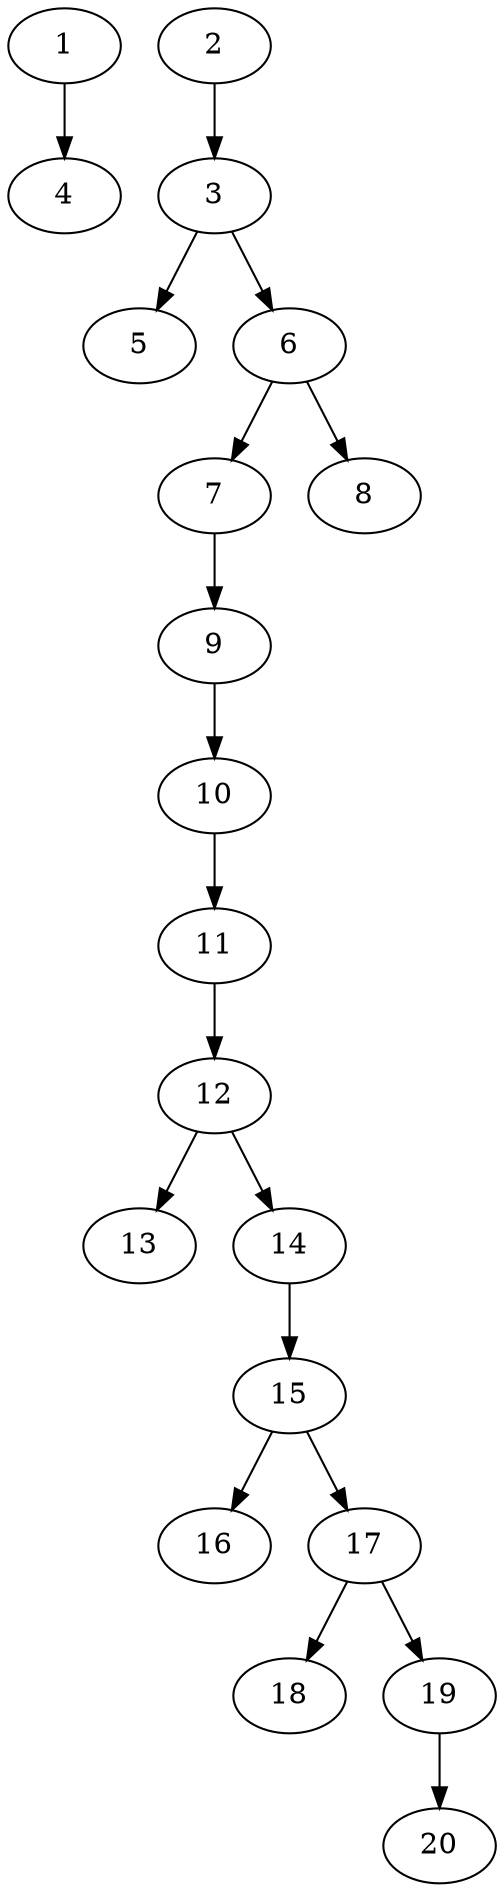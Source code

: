 // DAG (tier=1-easy, mode=data, n=20, ccr=0.311, fat=0.358, density=0.355, regular=0.754, jump=0.041, mindata=1048576, maxdata=8388608)
// DAG automatically generated by daggen at Sun Aug 24 16:33:33 2025
// /home/ermia/Project/Environments/daggen/bin/daggen --dot --ccr 0.311 --fat 0.358 --regular 0.754 --density 0.355 --jump 0.041 --mindata 1048576 --maxdata 8388608 -n 20 
digraph G {
  1 [size="24079485036920832000", alpha="0.11", expect_size="12039742518460416000"]
  1 -> 4 [size ="66709566259200"]
  2 [size="12144403515023390", alpha="0.04", expect_size="6072201757511695"]
  2 -> 3 [size ="408462160822272"]
  3 [size="5350119333311807488", alpha="0.17", expect_size="2675059666655903744"]
  3 -> 5 [size ="24471784128512"]
  3 -> 6 [size ="24471784128512"]
  4 [size="31987842678784000000", alpha="0.18", expect_size="15993921339392000000"]
  5 [size="294886766923784064", alpha="0.06", expect_size="147443383461892032"]
  6 [size="270982057432847584", alpha="0.19", expect_size="135491028716423792"]
  6 -> 7 [size ="191105316421632"]
  6 -> 8 [size ="191105316421632"]
  7 [size="20478857598895136", alpha="0.19", expect_size="10239428799447568"]
  7 -> 9 [size ="366405010587648"]
  8 [size="67439022833664000000", alpha="0.13", expect_size="33719511416832000000"]
  9 [size="258279894765050", alpha="0.17", expect_size="129139947382525"]
  9 -> 10 [size ="12898323660800"]
  10 [size="450314988589126080", alpha="0.14", expect_size="225157494294563040"]
  10 -> 11 [size ="239564685836288"]
  11 [size="10376208269180928000", alpha="0.09", expect_size="5188104134590464000"]
  11 -> 12 [size ="38058275635200"]
  12 [size="6081250058915892", alpha="0.16", expect_size="3040625029457946"]
  12 -> 13 [size ="118090662674432"]
  12 -> 14 [size ="118090662674432"]
  13 [size="1975037094925006", alpha="0.19", expect_size="987518547462503"]
  14 [size="8181155156980455", alpha="0.06", expect_size="4090577578490227"]
  14 -> 15 [size ="188074478796800"]
  15 [size="99814693140430848000", alpha="0.18", expect_size="49907346570215424000"]
  15 -> 16 [size ="172141785907200"]
  15 -> 17 [size ="172141785907200"]
  16 [size="180697902475393368064", alpha="0.13", expect_size="90348951237696684032"]
  17 [size="312489659521876288", alpha="0.00", expect_size="156244829760938144"]
  17 -> 18 [size ="136779977981952"]
  17 -> 19 [size ="136779977981952"]
  18 [size="4993141806235092", alpha="0.11", expect_size="2496570903117546"]
  19 [size="184355244672221708288", alpha="0.00", expect_size="92177622336110854144"]
  19 -> 20 [size ="259135543181312"]
  20 [size="3389925949452582912", alpha="0.10", expect_size="1694962974726291456"]
}